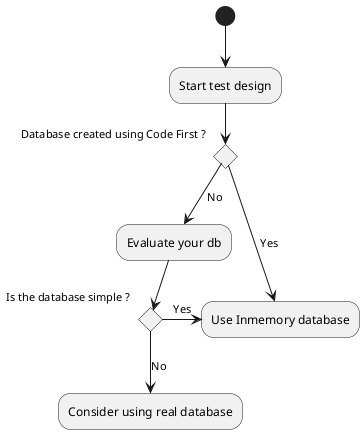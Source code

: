 @startuml

(*) --> "Start test design"

if "Database created using Code First ?" then
   --> [Yes] "Use Inmemory database"
else
    --> [No] "Evaluate your db"
    if "Is the database simple ?" then
        -> [Yes] "Use Inmemory database"
    else
        --> [No] "Consider using real database"

endif

@enduml